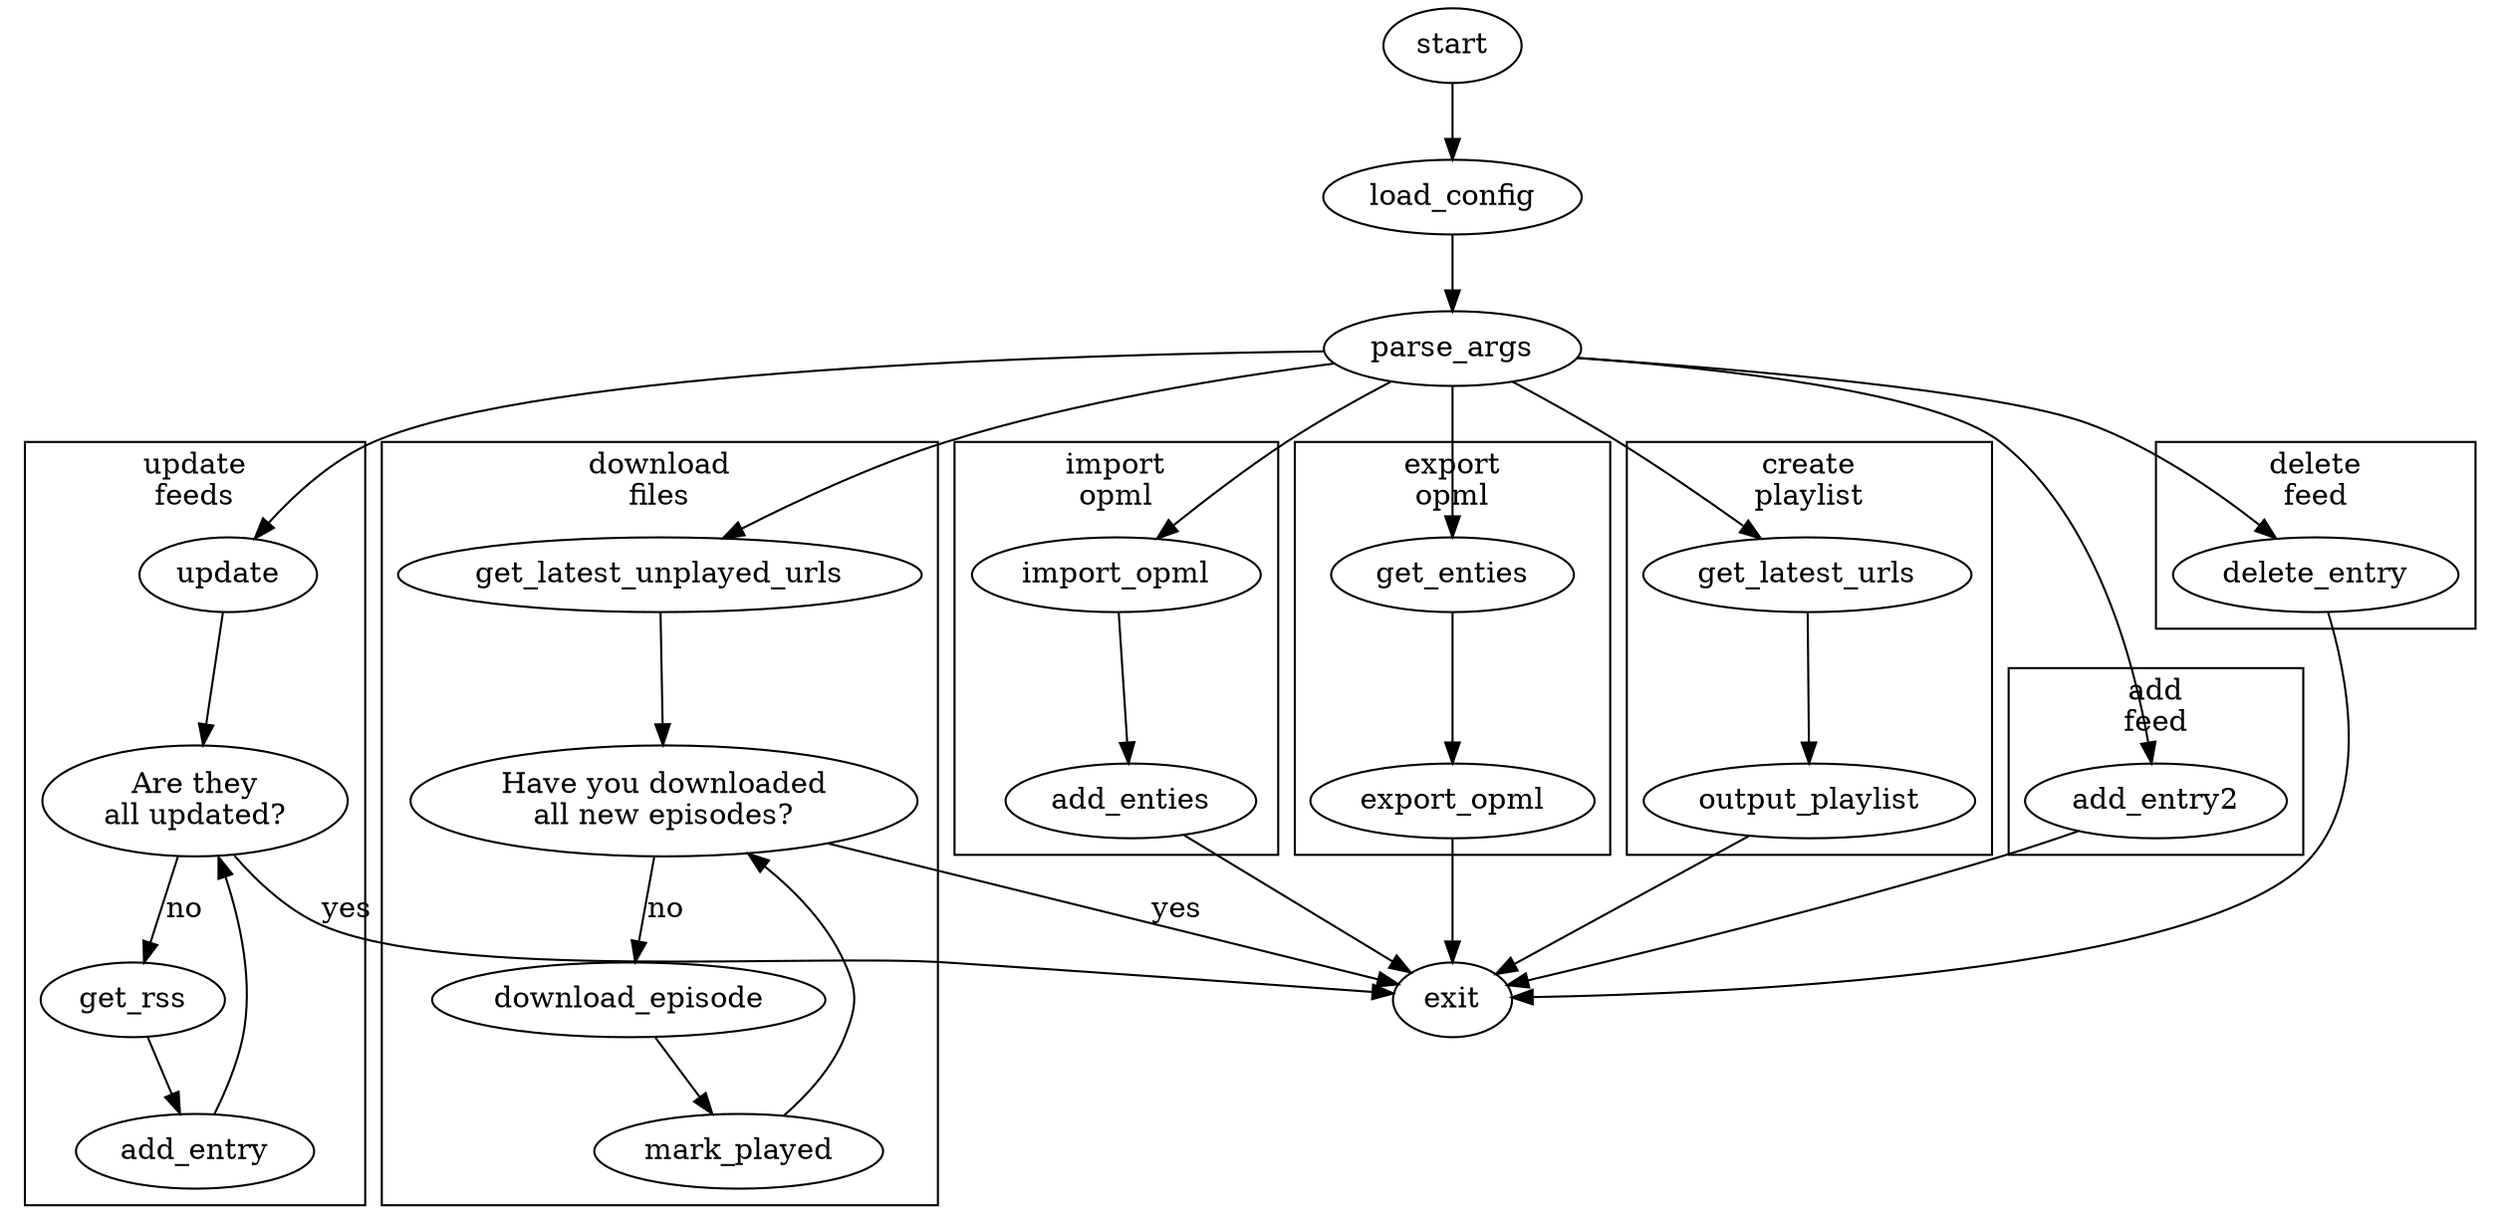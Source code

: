 digraph {
start -> load_config;
load_config -> parse_args;


parse_args -> update;
parse_args -> get_latest_unplayed_urls;
parse_args -> get_latest_urls;
parse_args -> import_opml;
parse_args -> get_enties;

parse_args -> add_entry2;
parse_args -> delete_entry;

subgraph cluster_0 {

    update -> allupdated;

    allupdated -> get_rss[label="no"];
    get_rss -> add_entry;
    add_entry -> allupdated;

    allupdated[label="Are they\nall updated?"]
    label = "update\nfeeds";
}    
    
    
subgraph cluster_1 {    
    get_latest_unplayed_urls -> loop;
    loop -> download_episode[label="no"];
    download_episode -> mark_played;
    mark_played -> loop;

    loop[label="Have you downloaded\nall new episodes?"]
    label = "download\nfiles";
}

subgraph cluster_2 {    
import_opml -> add_enties;
label = "import\nopml";
}

subgraph cluster_3 {    
get_enties -> export_opml;
label = "export\nopml";
}

subgraph cluster_4 {    
get_latest_urls -> output_playlist;
label = "create\nplaylist";
}

subgraph cluster_5 {    
add_entry2;
label = "add\nfeed";
}

subgraph cluster_6 {    
delete_entry;
label = "delete\nfeed";
}



loop -> exit[label="yes"];
output_playlist -> exit;
allupdated -> exit[label="yes"];

add_enties -> exit;
export_opml -> exit;

add_entry2 -> exit;
delete_entry -> exit;
}
